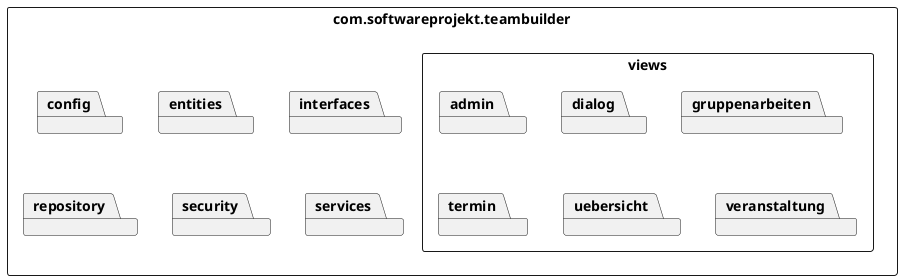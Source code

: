 @startuml
skinparam packageStyle rectangle

package "com.softwareprojekt.teambuilder" {

  package config
  package entities
  package interfaces
  package repository
  package security
  package services

  package views {
    package admin
    package dialog
    package gruppenarbeiten
    package termin
    package uebersicht
    package veranstaltung
  }

}

@enduml
